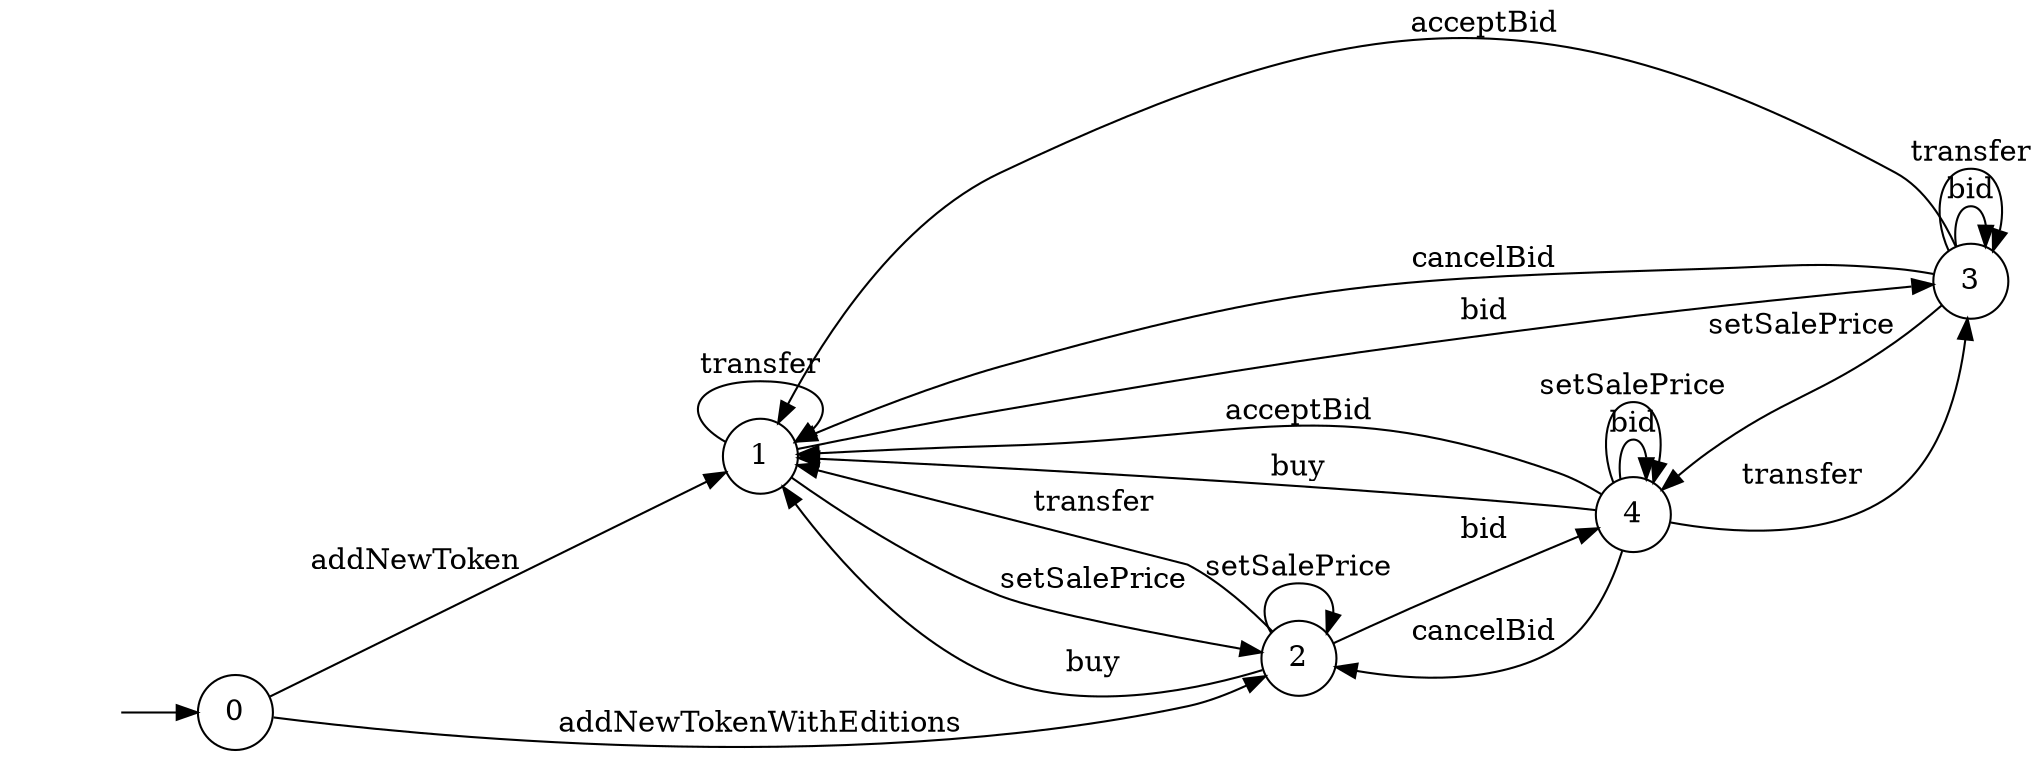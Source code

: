 digraph "Dapp-Automata-data/RQ2/Groundtruth/ideal_original/SupeRare-dot" {
	graph [rankdir=LR]
	"" [label="" shape=plaintext]
	1 [label=1 shape=circle]
	2 [label=2 shape=circle]
	4 [label=4 shape=circle]
	0 [label=0 shape=circle]
	3 [label=3 shape=circle]
	"" -> 0 [label=""]
	0 -> 1 [label=addNewToken]
	0 -> 2 [label=addNewTokenWithEditions]
	1 -> 3 [label=bid]
	1 -> 2 [label=setSalePrice]
	1 -> 1 [label=transfer]
	3 -> 3 [label=bid]
	3 -> 1 [label=acceptBid]
	3 -> 1 [label=cancelBid]
	3 -> 3 [label=transfer]
	3 -> 4 [label=setSalePrice]
	2 -> 1 [label=buy]
	2 -> 4 [label=bid]
	2 -> 1 [label=transfer]
	2 -> 2 [label=setSalePrice]
	4 -> 1 [label=buy]
	4 -> 4 [label=bid]
	4 -> 1 [label=acceptBid]
	4 -> 2 [label=cancelBid]
	4 -> 3 [label=transfer]
	4 -> 4 [label=setSalePrice]
}

